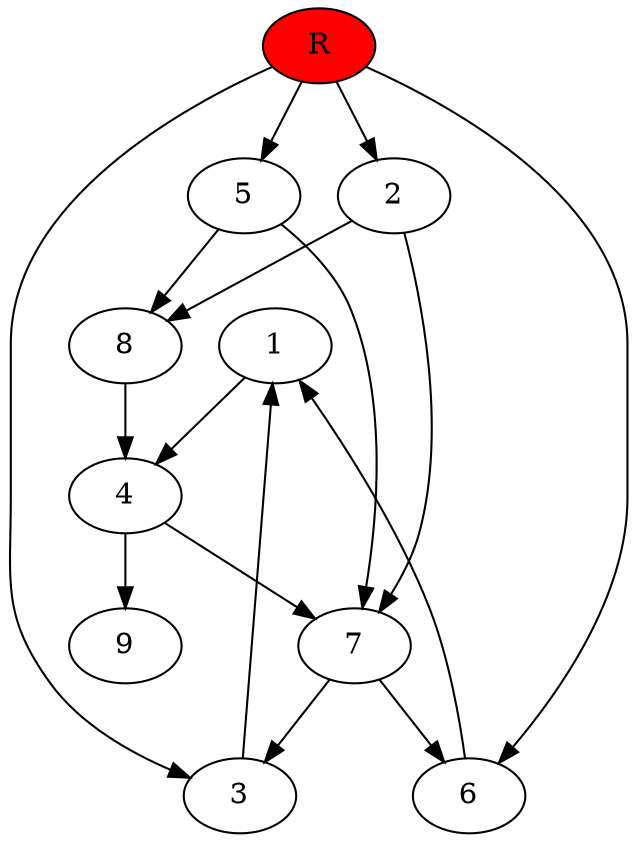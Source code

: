 digraph prb39962 {
	1
	2
	3
	4
	5
	6
	7
	8
	R [fillcolor="#ff0000" style=filled]
	1 -> 4
	2 -> 7
	2 -> 8
	3 -> 1
	4 -> 7
	4 -> 9
	5 -> 7
	5 -> 8
	6 -> 1
	7 -> 3
	7 -> 6
	8 -> 4
	R -> 2
	R -> 3
	R -> 5
	R -> 6
}
